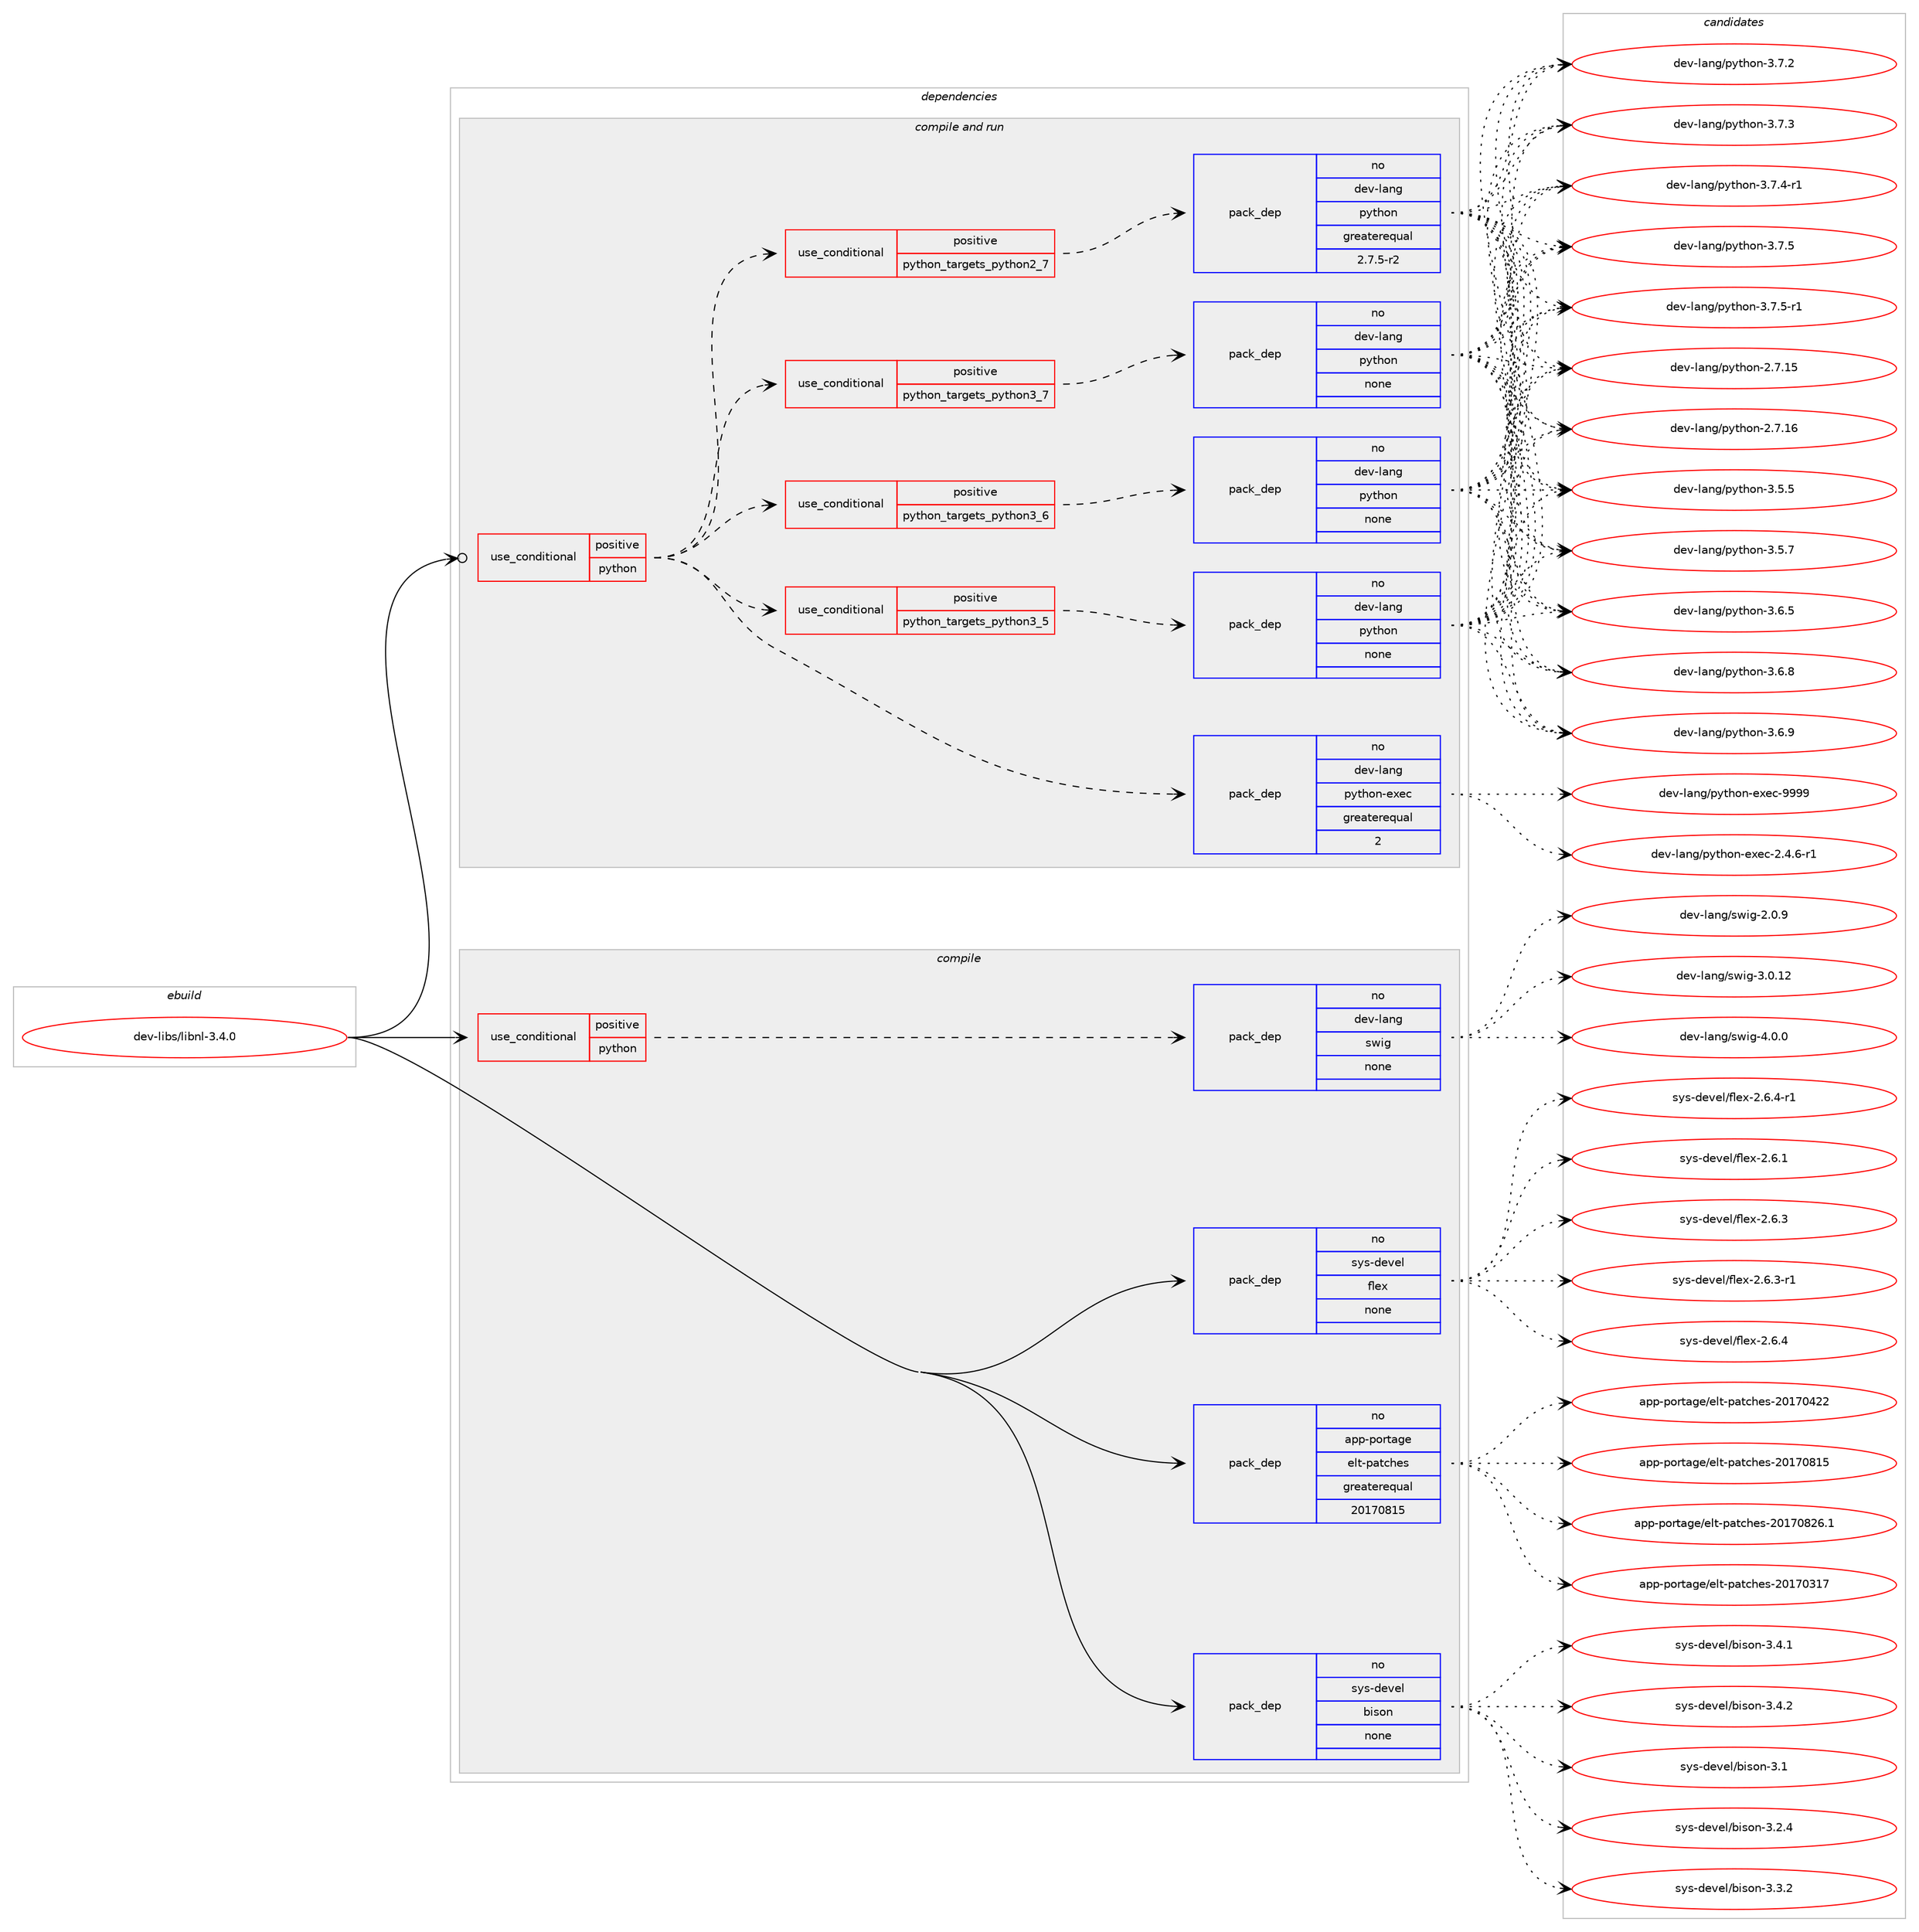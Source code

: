 digraph prolog {

# *************
# Graph options
# *************

newrank=true;
concentrate=true;
compound=true;
graph [rankdir=LR,fontname=Helvetica,fontsize=10,ranksep=1.5];#, ranksep=2.5, nodesep=0.2];
edge  [arrowhead=vee];
node  [fontname=Helvetica,fontsize=10];

# **********
# The ebuild
# **********

subgraph cluster_leftcol {
color=gray;
rank=same;
label=<<i>ebuild</i>>;
id [label="dev-libs/libnl-3.4.0", color=red, width=4, href="../dev-libs/libnl-3.4.0.svg"];
}

# ****************
# The dependencies
# ****************

subgraph cluster_midcol {
color=gray;
label=<<i>dependencies</i>>;
subgraph cluster_compile {
fillcolor="#eeeeee";
style=filled;
label=<<i>compile</i>>;
subgraph cond131854 {
dependency566283 [label=<<TABLE BORDER="0" CELLBORDER="1" CELLSPACING="0" CELLPADDING="4"><TR><TD ROWSPAN="3" CELLPADDING="10">use_conditional</TD></TR><TR><TD>positive</TD></TR><TR><TD>python</TD></TR></TABLE>>, shape=none, color=red];
subgraph pack422932 {
dependency566284 [label=<<TABLE BORDER="0" CELLBORDER="1" CELLSPACING="0" CELLPADDING="4" WIDTH="220"><TR><TD ROWSPAN="6" CELLPADDING="30">pack_dep</TD></TR><TR><TD WIDTH="110">no</TD></TR><TR><TD>dev-lang</TD></TR><TR><TD>swig</TD></TR><TR><TD>none</TD></TR><TR><TD></TD></TR></TABLE>>, shape=none, color=blue];
}
dependency566283:e -> dependency566284:w [weight=20,style="dashed",arrowhead="vee"];
}
id:e -> dependency566283:w [weight=20,style="solid",arrowhead="vee"];
subgraph pack422933 {
dependency566285 [label=<<TABLE BORDER="0" CELLBORDER="1" CELLSPACING="0" CELLPADDING="4" WIDTH="220"><TR><TD ROWSPAN="6" CELLPADDING="30">pack_dep</TD></TR><TR><TD WIDTH="110">no</TD></TR><TR><TD>app-portage</TD></TR><TR><TD>elt-patches</TD></TR><TR><TD>greaterequal</TD></TR><TR><TD>20170815</TD></TR></TABLE>>, shape=none, color=blue];
}
id:e -> dependency566285:w [weight=20,style="solid",arrowhead="vee"];
subgraph pack422934 {
dependency566286 [label=<<TABLE BORDER="0" CELLBORDER="1" CELLSPACING="0" CELLPADDING="4" WIDTH="220"><TR><TD ROWSPAN="6" CELLPADDING="30">pack_dep</TD></TR><TR><TD WIDTH="110">no</TD></TR><TR><TD>sys-devel</TD></TR><TR><TD>bison</TD></TR><TR><TD>none</TD></TR><TR><TD></TD></TR></TABLE>>, shape=none, color=blue];
}
id:e -> dependency566286:w [weight=20,style="solid",arrowhead="vee"];
subgraph pack422935 {
dependency566287 [label=<<TABLE BORDER="0" CELLBORDER="1" CELLSPACING="0" CELLPADDING="4" WIDTH="220"><TR><TD ROWSPAN="6" CELLPADDING="30">pack_dep</TD></TR><TR><TD WIDTH="110">no</TD></TR><TR><TD>sys-devel</TD></TR><TR><TD>flex</TD></TR><TR><TD>none</TD></TR><TR><TD></TD></TR></TABLE>>, shape=none, color=blue];
}
id:e -> dependency566287:w [weight=20,style="solid",arrowhead="vee"];
}
subgraph cluster_compileandrun {
fillcolor="#eeeeee";
style=filled;
label=<<i>compile and run</i>>;
subgraph cond131855 {
dependency566288 [label=<<TABLE BORDER="0" CELLBORDER="1" CELLSPACING="0" CELLPADDING="4"><TR><TD ROWSPAN="3" CELLPADDING="10">use_conditional</TD></TR><TR><TD>positive</TD></TR><TR><TD>python</TD></TR></TABLE>>, shape=none, color=red];
subgraph cond131856 {
dependency566289 [label=<<TABLE BORDER="0" CELLBORDER="1" CELLSPACING="0" CELLPADDING="4"><TR><TD ROWSPAN="3" CELLPADDING="10">use_conditional</TD></TR><TR><TD>positive</TD></TR><TR><TD>python_targets_python2_7</TD></TR></TABLE>>, shape=none, color=red];
subgraph pack422936 {
dependency566290 [label=<<TABLE BORDER="0" CELLBORDER="1" CELLSPACING="0" CELLPADDING="4" WIDTH="220"><TR><TD ROWSPAN="6" CELLPADDING="30">pack_dep</TD></TR><TR><TD WIDTH="110">no</TD></TR><TR><TD>dev-lang</TD></TR><TR><TD>python</TD></TR><TR><TD>greaterequal</TD></TR><TR><TD>2.7.5-r2</TD></TR></TABLE>>, shape=none, color=blue];
}
dependency566289:e -> dependency566290:w [weight=20,style="dashed",arrowhead="vee"];
}
dependency566288:e -> dependency566289:w [weight=20,style="dashed",arrowhead="vee"];
subgraph cond131857 {
dependency566291 [label=<<TABLE BORDER="0" CELLBORDER="1" CELLSPACING="0" CELLPADDING="4"><TR><TD ROWSPAN="3" CELLPADDING="10">use_conditional</TD></TR><TR><TD>positive</TD></TR><TR><TD>python_targets_python3_5</TD></TR></TABLE>>, shape=none, color=red];
subgraph pack422937 {
dependency566292 [label=<<TABLE BORDER="0" CELLBORDER="1" CELLSPACING="0" CELLPADDING="4" WIDTH="220"><TR><TD ROWSPAN="6" CELLPADDING="30">pack_dep</TD></TR><TR><TD WIDTH="110">no</TD></TR><TR><TD>dev-lang</TD></TR><TR><TD>python</TD></TR><TR><TD>none</TD></TR><TR><TD></TD></TR></TABLE>>, shape=none, color=blue];
}
dependency566291:e -> dependency566292:w [weight=20,style="dashed",arrowhead="vee"];
}
dependency566288:e -> dependency566291:w [weight=20,style="dashed",arrowhead="vee"];
subgraph cond131858 {
dependency566293 [label=<<TABLE BORDER="0" CELLBORDER="1" CELLSPACING="0" CELLPADDING="4"><TR><TD ROWSPAN="3" CELLPADDING="10">use_conditional</TD></TR><TR><TD>positive</TD></TR><TR><TD>python_targets_python3_6</TD></TR></TABLE>>, shape=none, color=red];
subgraph pack422938 {
dependency566294 [label=<<TABLE BORDER="0" CELLBORDER="1" CELLSPACING="0" CELLPADDING="4" WIDTH="220"><TR><TD ROWSPAN="6" CELLPADDING="30">pack_dep</TD></TR><TR><TD WIDTH="110">no</TD></TR><TR><TD>dev-lang</TD></TR><TR><TD>python</TD></TR><TR><TD>none</TD></TR><TR><TD></TD></TR></TABLE>>, shape=none, color=blue];
}
dependency566293:e -> dependency566294:w [weight=20,style="dashed",arrowhead="vee"];
}
dependency566288:e -> dependency566293:w [weight=20,style="dashed",arrowhead="vee"];
subgraph cond131859 {
dependency566295 [label=<<TABLE BORDER="0" CELLBORDER="1" CELLSPACING="0" CELLPADDING="4"><TR><TD ROWSPAN="3" CELLPADDING="10">use_conditional</TD></TR><TR><TD>positive</TD></TR><TR><TD>python_targets_python3_7</TD></TR></TABLE>>, shape=none, color=red];
subgraph pack422939 {
dependency566296 [label=<<TABLE BORDER="0" CELLBORDER="1" CELLSPACING="0" CELLPADDING="4" WIDTH="220"><TR><TD ROWSPAN="6" CELLPADDING="30">pack_dep</TD></TR><TR><TD WIDTH="110">no</TD></TR><TR><TD>dev-lang</TD></TR><TR><TD>python</TD></TR><TR><TD>none</TD></TR><TR><TD></TD></TR></TABLE>>, shape=none, color=blue];
}
dependency566295:e -> dependency566296:w [weight=20,style="dashed",arrowhead="vee"];
}
dependency566288:e -> dependency566295:w [weight=20,style="dashed",arrowhead="vee"];
subgraph pack422940 {
dependency566297 [label=<<TABLE BORDER="0" CELLBORDER="1" CELLSPACING="0" CELLPADDING="4" WIDTH="220"><TR><TD ROWSPAN="6" CELLPADDING="30">pack_dep</TD></TR><TR><TD WIDTH="110">no</TD></TR><TR><TD>dev-lang</TD></TR><TR><TD>python-exec</TD></TR><TR><TD>greaterequal</TD></TR><TR><TD>2</TD></TR></TABLE>>, shape=none, color=blue];
}
dependency566288:e -> dependency566297:w [weight=20,style="dashed",arrowhead="vee"];
}
id:e -> dependency566288:w [weight=20,style="solid",arrowhead="odotvee"];
}
subgraph cluster_run {
fillcolor="#eeeeee";
style=filled;
label=<<i>run</i>>;
}
}

# **************
# The candidates
# **************

subgraph cluster_choices {
rank=same;
color=gray;
label=<<i>candidates</i>>;

subgraph choice422932 {
color=black;
nodesep=1;
choice100101118451089711010347115119105103455046484657 [label="dev-lang/swig-2.0.9", color=red, width=4,href="../dev-lang/swig-2.0.9.svg"];
choice10010111845108971101034711511910510345514648464950 [label="dev-lang/swig-3.0.12", color=red, width=4,href="../dev-lang/swig-3.0.12.svg"];
choice100101118451089711010347115119105103455246484648 [label="dev-lang/swig-4.0.0", color=red, width=4,href="../dev-lang/swig-4.0.0.svg"];
dependency566284:e -> choice100101118451089711010347115119105103455046484657:w [style=dotted,weight="100"];
dependency566284:e -> choice10010111845108971101034711511910510345514648464950:w [style=dotted,weight="100"];
dependency566284:e -> choice100101118451089711010347115119105103455246484648:w [style=dotted,weight="100"];
}
subgraph choice422933 {
color=black;
nodesep=1;
choice97112112451121111141169710310147101108116451129711699104101115455048495548514955 [label="app-portage/elt-patches-20170317", color=red, width=4,href="../app-portage/elt-patches-20170317.svg"];
choice97112112451121111141169710310147101108116451129711699104101115455048495548525050 [label="app-portage/elt-patches-20170422", color=red, width=4,href="../app-portage/elt-patches-20170422.svg"];
choice97112112451121111141169710310147101108116451129711699104101115455048495548564953 [label="app-portage/elt-patches-20170815", color=red, width=4,href="../app-portage/elt-patches-20170815.svg"];
choice971121124511211111411697103101471011081164511297116991041011154550484955485650544649 [label="app-portage/elt-patches-20170826.1", color=red, width=4,href="../app-portage/elt-patches-20170826.1.svg"];
dependency566285:e -> choice97112112451121111141169710310147101108116451129711699104101115455048495548514955:w [style=dotted,weight="100"];
dependency566285:e -> choice97112112451121111141169710310147101108116451129711699104101115455048495548525050:w [style=dotted,weight="100"];
dependency566285:e -> choice97112112451121111141169710310147101108116451129711699104101115455048495548564953:w [style=dotted,weight="100"];
dependency566285:e -> choice971121124511211111411697103101471011081164511297116991041011154550484955485650544649:w [style=dotted,weight="100"];
}
subgraph choice422934 {
color=black;
nodesep=1;
choice11512111545100101118101108479810511511111045514649 [label="sys-devel/bison-3.1", color=red, width=4,href="../sys-devel/bison-3.1.svg"];
choice115121115451001011181011084798105115111110455146504652 [label="sys-devel/bison-3.2.4", color=red, width=4,href="../sys-devel/bison-3.2.4.svg"];
choice115121115451001011181011084798105115111110455146514650 [label="sys-devel/bison-3.3.2", color=red, width=4,href="../sys-devel/bison-3.3.2.svg"];
choice115121115451001011181011084798105115111110455146524649 [label="sys-devel/bison-3.4.1", color=red, width=4,href="../sys-devel/bison-3.4.1.svg"];
choice115121115451001011181011084798105115111110455146524650 [label="sys-devel/bison-3.4.2", color=red, width=4,href="../sys-devel/bison-3.4.2.svg"];
dependency566286:e -> choice11512111545100101118101108479810511511111045514649:w [style=dotted,weight="100"];
dependency566286:e -> choice115121115451001011181011084798105115111110455146504652:w [style=dotted,weight="100"];
dependency566286:e -> choice115121115451001011181011084798105115111110455146514650:w [style=dotted,weight="100"];
dependency566286:e -> choice115121115451001011181011084798105115111110455146524649:w [style=dotted,weight="100"];
dependency566286:e -> choice115121115451001011181011084798105115111110455146524650:w [style=dotted,weight="100"];
}
subgraph choice422935 {
color=black;
nodesep=1;
choice1151211154510010111810110847102108101120455046544649 [label="sys-devel/flex-2.6.1", color=red, width=4,href="../sys-devel/flex-2.6.1.svg"];
choice1151211154510010111810110847102108101120455046544651 [label="sys-devel/flex-2.6.3", color=red, width=4,href="../sys-devel/flex-2.6.3.svg"];
choice11512111545100101118101108471021081011204550465446514511449 [label="sys-devel/flex-2.6.3-r1", color=red, width=4,href="../sys-devel/flex-2.6.3-r1.svg"];
choice1151211154510010111810110847102108101120455046544652 [label="sys-devel/flex-2.6.4", color=red, width=4,href="../sys-devel/flex-2.6.4.svg"];
choice11512111545100101118101108471021081011204550465446524511449 [label="sys-devel/flex-2.6.4-r1", color=red, width=4,href="../sys-devel/flex-2.6.4-r1.svg"];
dependency566287:e -> choice1151211154510010111810110847102108101120455046544649:w [style=dotted,weight="100"];
dependency566287:e -> choice1151211154510010111810110847102108101120455046544651:w [style=dotted,weight="100"];
dependency566287:e -> choice11512111545100101118101108471021081011204550465446514511449:w [style=dotted,weight="100"];
dependency566287:e -> choice1151211154510010111810110847102108101120455046544652:w [style=dotted,weight="100"];
dependency566287:e -> choice11512111545100101118101108471021081011204550465446524511449:w [style=dotted,weight="100"];
}
subgraph choice422936 {
color=black;
nodesep=1;
choice10010111845108971101034711212111610411111045504655464953 [label="dev-lang/python-2.7.15", color=red, width=4,href="../dev-lang/python-2.7.15.svg"];
choice10010111845108971101034711212111610411111045504655464954 [label="dev-lang/python-2.7.16", color=red, width=4,href="../dev-lang/python-2.7.16.svg"];
choice100101118451089711010347112121116104111110455146534653 [label="dev-lang/python-3.5.5", color=red, width=4,href="../dev-lang/python-3.5.5.svg"];
choice100101118451089711010347112121116104111110455146534655 [label="dev-lang/python-3.5.7", color=red, width=4,href="../dev-lang/python-3.5.7.svg"];
choice100101118451089711010347112121116104111110455146544653 [label="dev-lang/python-3.6.5", color=red, width=4,href="../dev-lang/python-3.6.5.svg"];
choice100101118451089711010347112121116104111110455146544656 [label="dev-lang/python-3.6.8", color=red, width=4,href="../dev-lang/python-3.6.8.svg"];
choice100101118451089711010347112121116104111110455146544657 [label="dev-lang/python-3.6.9", color=red, width=4,href="../dev-lang/python-3.6.9.svg"];
choice100101118451089711010347112121116104111110455146554650 [label="dev-lang/python-3.7.2", color=red, width=4,href="../dev-lang/python-3.7.2.svg"];
choice100101118451089711010347112121116104111110455146554651 [label="dev-lang/python-3.7.3", color=red, width=4,href="../dev-lang/python-3.7.3.svg"];
choice1001011184510897110103471121211161041111104551465546524511449 [label="dev-lang/python-3.7.4-r1", color=red, width=4,href="../dev-lang/python-3.7.4-r1.svg"];
choice100101118451089711010347112121116104111110455146554653 [label="dev-lang/python-3.7.5", color=red, width=4,href="../dev-lang/python-3.7.5.svg"];
choice1001011184510897110103471121211161041111104551465546534511449 [label="dev-lang/python-3.7.5-r1", color=red, width=4,href="../dev-lang/python-3.7.5-r1.svg"];
dependency566290:e -> choice10010111845108971101034711212111610411111045504655464953:w [style=dotted,weight="100"];
dependency566290:e -> choice10010111845108971101034711212111610411111045504655464954:w [style=dotted,weight="100"];
dependency566290:e -> choice100101118451089711010347112121116104111110455146534653:w [style=dotted,weight="100"];
dependency566290:e -> choice100101118451089711010347112121116104111110455146534655:w [style=dotted,weight="100"];
dependency566290:e -> choice100101118451089711010347112121116104111110455146544653:w [style=dotted,weight="100"];
dependency566290:e -> choice100101118451089711010347112121116104111110455146544656:w [style=dotted,weight="100"];
dependency566290:e -> choice100101118451089711010347112121116104111110455146544657:w [style=dotted,weight="100"];
dependency566290:e -> choice100101118451089711010347112121116104111110455146554650:w [style=dotted,weight="100"];
dependency566290:e -> choice100101118451089711010347112121116104111110455146554651:w [style=dotted,weight="100"];
dependency566290:e -> choice1001011184510897110103471121211161041111104551465546524511449:w [style=dotted,weight="100"];
dependency566290:e -> choice100101118451089711010347112121116104111110455146554653:w [style=dotted,weight="100"];
dependency566290:e -> choice1001011184510897110103471121211161041111104551465546534511449:w [style=dotted,weight="100"];
}
subgraph choice422937 {
color=black;
nodesep=1;
choice10010111845108971101034711212111610411111045504655464953 [label="dev-lang/python-2.7.15", color=red, width=4,href="../dev-lang/python-2.7.15.svg"];
choice10010111845108971101034711212111610411111045504655464954 [label="dev-lang/python-2.7.16", color=red, width=4,href="../dev-lang/python-2.7.16.svg"];
choice100101118451089711010347112121116104111110455146534653 [label="dev-lang/python-3.5.5", color=red, width=4,href="../dev-lang/python-3.5.5.svg"];
choice100101118451089711010347112121116104111110455146534655 [label="dev-lang/python-3.5.7", color=red, width=4,href="../dev-lang/python-3.5.7.svg"];
choice100101118451089711010347112121116104111110455146544653 [label="dev-lang/python-3.6.5", color=red, width=4,href="../dev-lang/python-3.6.5.svg"];
choice100101118451089711010347112121116104111110455146544656 [label="dev-lang/python-3.6.8", color=red, width=4,href="../dev-lang/python-3.6.8.svg"];
choice100101118451089711010347112121116104111110455146544657 [label="dev-lang/python-3.6.9", color=red, width=4,href="../dev-lang/python-3.6.9.svg"];
choice100101118451089711010347112121116104111110455146554650 [label="dev-lang/python-3.7.2", color=red, width=4,href="../dev-lang/python-3.7.2.svg"];
choice100101118451089711010347112121116104111110455146554651 [label="dev-lang/python-3.7.3", color=red, width=4,href="../dev-lang/python-3.7.3.svg"];
choice1001011184510897110103471121211161041111104551465546524511449 [label="dev-lang/python-3.7.4-r1", color=red, width=4,href="../dev-lang/python-3.7.4-r1.svg"];
choice100101118451089711010347112121116104111110455146554653 [label="dev-lang/python-3.7.5", color=red, width=4,href="../dev-lang/python-3.7.5.svg"];
choice1001011184510897110103471121211161041111104551465546534511449 [label="dev-lang/python-3.7.5-r1", color=red, width=4,href="../dev-lang/python-3.7.5-r1.svg"];
dependency566292:e -> choice10010111845108971101034711212111610411111045504655464953:w [style=dotted,weight="100"];
dependency566292:e -> choice10010111845108971101034711212111610411111045504655464954:w [style=dotted,weight="100"];
dependency566292:e -> choice100101118451089711010347112121116104111110455146534653:w [style=dotted,weight="100"];
dependency566292:e -> choice100101118451089711010347112121116104111110455146534655:w [style=dotted,weight="100"];
dependency566292:e -> choice100101118451089711010347112121116104111110455146544653:w [style=dotted,weight="100"];
dependency566292:e -> choice100101118451089711010347112121116104111110455146544656:w [style=dotted,weight="100"];
dependency566292:e -> choice100101118451089711010347112121116104111110455146544657:w [style=dotted,weight="100"];
dependency566292:e -> choice100101118451089711010347112121116104111110455146554650:w [style=dotted,weight="100"];
dependency566292:e -> choice100101118451089711010347112121116104111110455146554651:w [style=dotted,weight="100"];
dependency566292:e -> choice1001011184510897110103471121211161041111104551465546524511449:w [style=dotted,weight="100"];
dependency566292:e -> choice100101118451089711010347112121116104111110455146554653:w [style=dotted,weight="100"];
dependency566292:e -> choice1001011184510897110103471121211161041111104551465546534511449:w [style=dotted,weight="100"];
}
subgraph choice422938 {
color=black;
nodesep=1;
choice10010111845108971101034711212111610411111045504655464953 [label="dev-lang/python-2.7.15", color=red, width=4,href="../dev-lang/python-2.7.15.svg"];
choice10010111845108971101034711212111610411111045504655464954 [label="dev-lang/python-2.7.16", color=red, width=4,href="../dev-lang/python-2.7.16.svg"];
choice100101118451089711010347112121116104111110455146534653 [label="dev-lang/python-3.5.5", color=red, width=4,href="../dev-lang/python-3.5.5.svg"];
choice100101118451089711010347112121116104111110455146534655 [label="dev-lang/python-3.5.7", color=red, width=4,href="../dev-lang/python-3.5.7.svg"];
choice100101118451089711010347112121116104111110455146544653 [label="dev-lang/python-3.6.5", color=red, width=4,href="../dev-lang/python-3.6.5.svg"];
choice100101118451089711010347112121116104111110455146544656 [label="dev-lang/python-3.6.8", color=red, width=4,href="../dev-lang/python-3.6.8.svg"];
choice100101118451089711010347112121116104111110455146544657 [label="dev-lang/python-3.6.9", color=red, width=4,href="../dev-lang/python-3.6.9.svg"];
choice100101118451089711010347112121116104111110455146554650 [label="dev-lang/python-3.7.2", color=red, width=4,href="../dev-lang/python-3.7.2.svg"];
choice100101118451089711010347112121116104111110455146554651 [label="dev-lang/python-3.7.3", color=red, width=4,href="../dev-lang/python-3.7.3.svg"];
choice1001011184510897110103471121211161041111104551465546524511449 [label="dev-lang/python-3.7.4-r1", color=red, width=4,href="../dev-lang/python-3.7.4-r1.svg"];
choice100101118451089711010347112121116104111110455146554653 [label="dev-lang/python-3.7.5", color=red, width=4,href="../dev-lang/python-3.7.5.svg"];
choice1001011184510897110103471121211161041111104551465546534511449 [label="dev-lang/python-3.7.5-r1", color=red, width=4,href="../dev-lang/python-3.7.5-r1.svg"];
dependency566294:e -> choice10010111845108971101034711212111610411111045504655464953:w [style=dotted,weight="100"];
dependency566294:e -> choice10010111845108971101034711212111610411111045504655464954:w [style=dotted,weight="100"];
dependency566294:e -> choice100101118451089711010347112121116104111110455146534653:w [style=dotted,weight="100"];
dependency566294:e -> choice100101118451089711010347112121116104111110455146534655:w [style=dotted,weight="100"];
dependency566294:e -> choice100101118451089711010347112121116104111110455146544653:w [style=dotted,weight="100"];
dependency566294:e -> choice100101118451089711010347112121116104111110455146544656:w [style=dotted,weight="100"];
dependency566294:e -> choice100101118451089711010347112121116104111110455146544657:w [style=dotted,weight="100"];
dependency566294:e -> choice100101118451089711010347112121116104111110455146554650:w [style=dotted,weight="100"];
dependency566294:e -> choice100101118451089711010347112121116104111110455146554651:w [style=dotted,weight="100"];
dependency566294:e -> choice1001011184510897110103471121211161041111104551465546524511449:w [style=dotted,weight="100"];
dependency566294:e -> choice100101118451089711010347112121116104111110455146554653:w [style=dotted,weight="100"];
dependency566294:e -> choice1001011184510897110103471121211161041111104551465546534511449:w [style=dotted,weight="100"];
}
subgraph choice422939 {
color=black;
nodesep=1;
choice10010111845108971101034711212111610411111045504655464953 [label="dev-lang/python-2.7.15", color=red, width=4,href="../dev-lang/python-2.7.15.svg"];
choice10010111845108971101034711212111610411111045504655464954 [label="dev-lang/python-2.7.16", color=red, width=4,href="../dev-lang/python-2.7.16.svg"];
choice100101118451089711010347112121116104111110455146534653 [label="dev-lang/python-3.5.5", color=red, width=4,href="../dev-lang/python-3.5.5.svg"];
choice100101118451089711010347112121116104111110455146534655 [label="dev-lang/python-3.5.7", color=red, width=4,href="../dev-lang/python-3.5.7.svg"];
choice100101118451089711010347112121116104111110455146544653 [label="dev-lang/python-3.6.5", color=red, width=4,href="../dev-lang/python-3.6.5.svg"];
choice100101118451089711010347112121116104111110455146544656 [label="dev-lang/python-3.6.8", color=red, width=4,href="../dev-lang/python-3.6.8.svg"];
choice100101118451089711010347112121116104111110455146544657 [label="dev-lang/python-3.6.9", color=red, width=4,href="../dev-lang/python-3.6.9.svg"];
choice100101118451089711010347112121116104111110455146554650 [label="dev-lang/python-3.7.2", color=red, width=4,href="../dev-lang/python-3.7.2.svg"];
choice100101118451089711010347112121116104111110455146554651 [label="dev-lang/python-3.7.3", color=red, width=4,href="../dev-lang/python-3.7.3.svg"];
choice1001011184510897110103471121211161041111104551465546524511449 [label="dev-lang/python-3.7.4-r1", color=red, width=4,href="../dev-lang/python-3.7.4-r1.svg"];
choice100101118451089711010347112121116104111110455146554653 [label="dev-lang/python-3.7.5", color=red, width=4,href="../dev-lang/python-3.7.5.svg"];
choice1001011184510897110103471121211161041111104551465546534511449 [label="dev-lang/python-3.7.5-r1", color=red, width=4,href="../dev-lang/python-3.7.5-r1.svg"];
dependency566296:e -> choice10010111845108971101034711212111610411111045504655464953:w [style=dotted,weight="100"];
dependency566296:e -> choice10010111845108971101034711212111610411111045504655464954:w [style=dotted,weight="100"];
dependency566296:e -> choice100101118451089711010347112121116104111110455146534653:w [style=dotted,weight="100"];
dependency566296:e -> choice100101118451089711010347112121116104111110455146534655:w [style=dotted,weight="100"];
dependency566296:e -> choice100101118451089711010347112121116104111110455146544653:w [style=dotted,weight="100"];
dependency566296:e -> choice100101118451089711010347112121116104111110455146544656:w [style=dotted,weight="100"];
dependency566296:e -> choice100101118451089711010347112121116104111110455146544657:w [style=dotted,weight="100"];
dependency566296:e -> choice100101118451089711010347112121116104111110455146554650:w [style=dotted,weight="100"];
dependency566296:e -> choice100101118451089711010347112121116104111110455146554651:w [style=dotted,weight="100"];
dependency566296:e -> choice1001011184510897110103471121211161041111104551465546524511449:w [style=dotted,weight="100"];
dependency566296:e -> choice100101118451089711010347112121116104111110455146554653:w [style=dotted,weight="100"];
dependency566296:e -> choice1001011184510897110103471121211161041111104551465546534511449:w [style=dotted,weight="100"];
}
subgraph choice422940 {
color=black;
nodesep=1;
choice10010111845108971101034711212111610411111045101120101994550465246544511449 [label="dev-lang/python-exec-2.4.6-r1", color=red, width=4,href="../dev-lang/python-exec-2.4.6-r1.svg"];
choice10010111845108971101034711212111610411111045101120101994557575757 [label="dev-lang/python-exec-9999", color=red, width=4,href="../dev-lang/python-exec-9999.svg"];
dependency566297:e -> choice10010111845108971101034711212111610411111045101120101994550465246544511449:w [style=dotted,weight="100"];
dependency566297:e -> choice10010111845108971101034711212111610411111045101120101994557575757:w [style=dotted,weight="100"];
}
}

}

